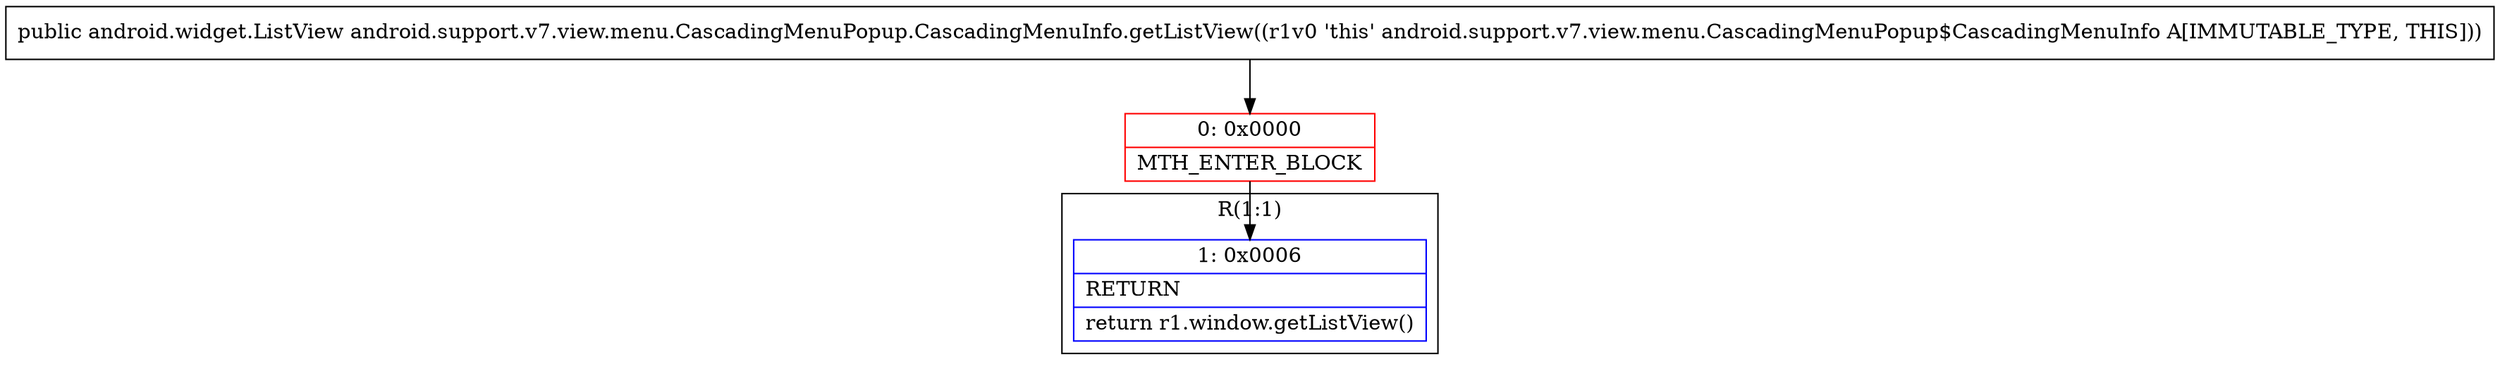 digraph "CFG forandroid.support.v7.view.menu.CascadingMenuPopup.CascadingMenuInfo.getListView()Landroid\/widget\/ListView;" {
subgraph cluster_Region_1608128746 {
label = "R(1:1)";
node [shape=record,color=blue];
Node_1 [shape=record,label="{1\:\ 0x0006|RETURN\l|return r1.window.getListView()\l}"];
}
Node_0 [shape=record,color=red,label="{0\:\ 0x0000|MTH_ENTER_BLOCK\l}"];
MethodNode[shape=record,label="{public android.widget.ListView android.support.v7.view.menu.CascadingMenuPopup.CascadingMenuInfo.getListView((r1v0 'this' android.support.v7.view.menu.CascadingMenuPopup$CascadingMenuInfo A[IMMUTABLE_TYPE, THIS])) }"];
MethodNode -> Node_0;
Node_0 -> Node_1;
}

